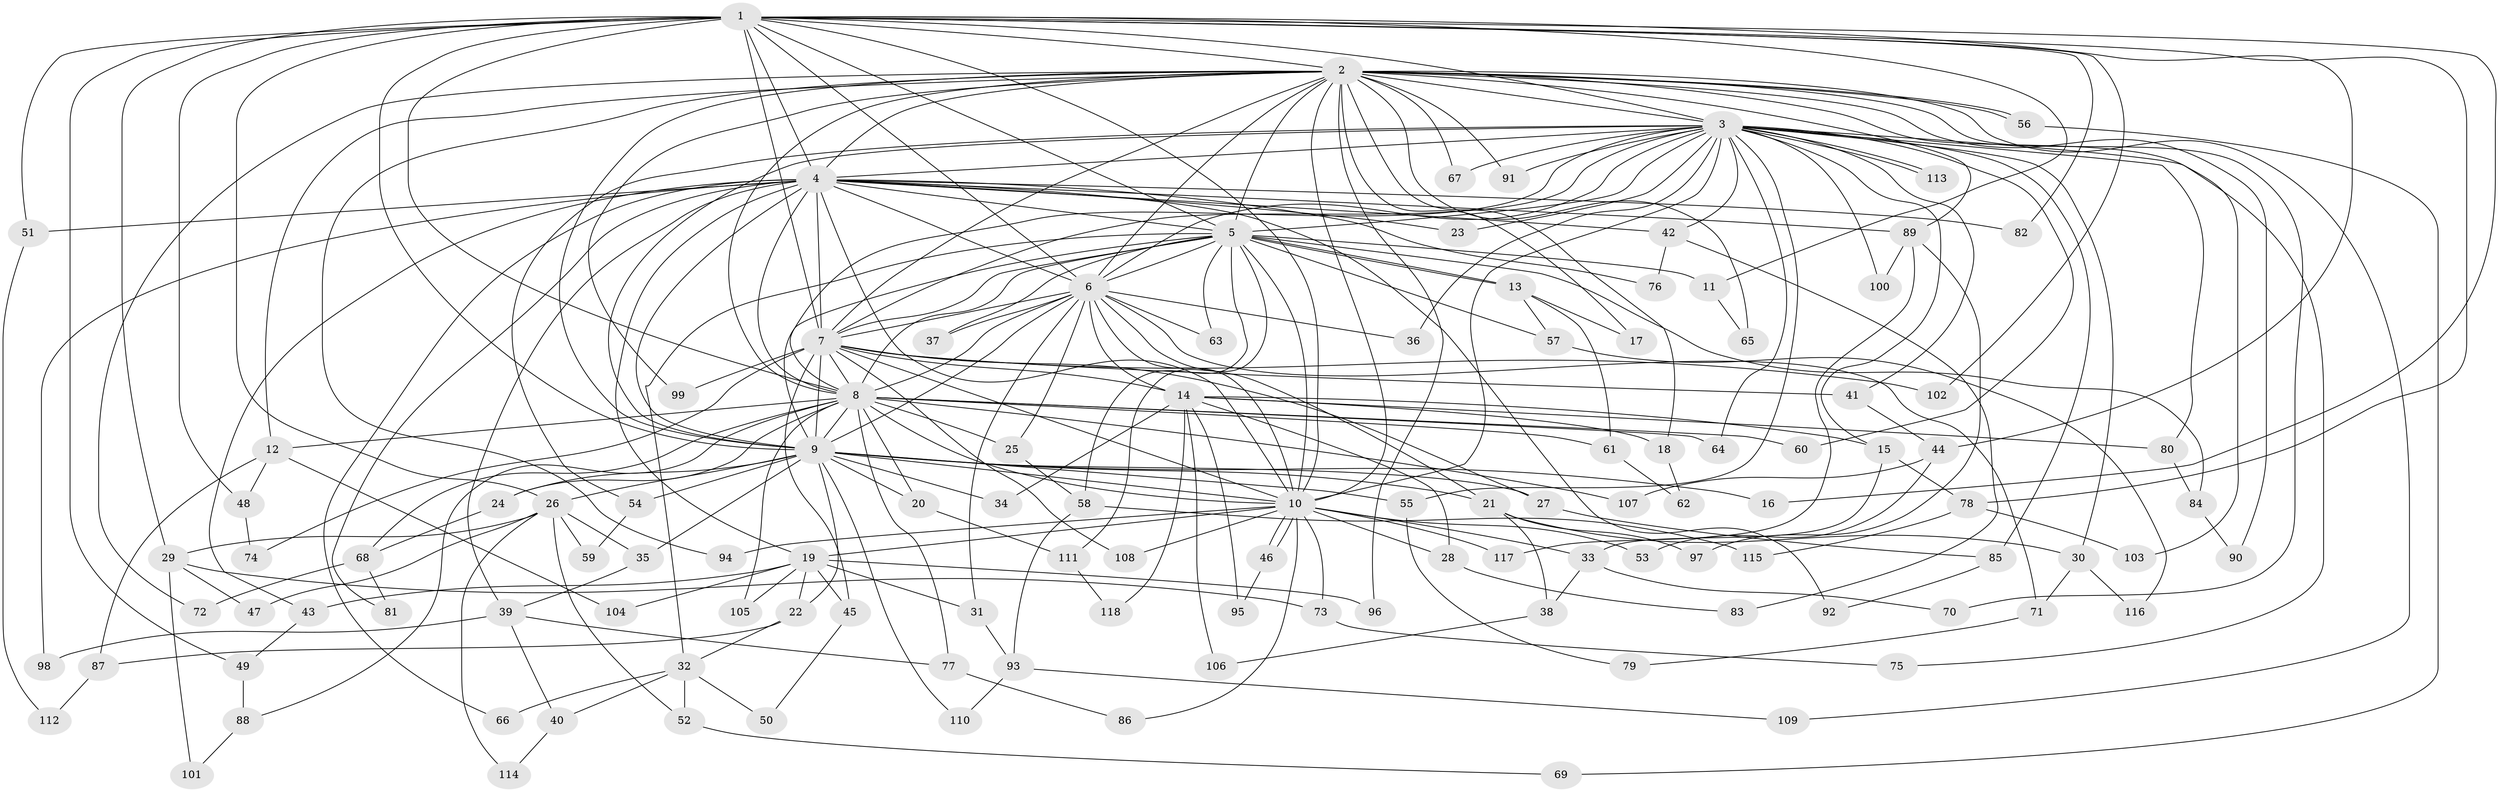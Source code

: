 // Generated by graph-tools (version 1.1) at 2025/49/03/09/25 03:49:28]
// undirected, 118 vertices, 261 edges
graph export_dot {
graph [start="1"]
  node [color=gray90,style=filled];
  1;
  2;
  3;
  4;
  5;
  6;
  7;
  8;
  9;
  10;
  11;
  12;
  13;
  14;
  15;
  16;
  17;
  18;
  19;
  20;
  21;
  22;
  23;
  24;
  25;
  26;
  27;
  28;
  29;
  30;
  31;
  32;
  33;
  34;
  35;
  36;
  37;
  38;
  39;
  40;
  41;
  42;
  43;
  44;
  45;
  46;
  47;
  48;
  49;
  50;
  51;
  52;
  53;
  54;
  55;
  56;
  57;
  58;
  59;
  60;
  61;
  62;
  63;
  64;
  65;
  66;
  67;
  68;
  69;
  70;
  71;
  72;
  73;
  74;
  75;
  76;
  77;
  78;
  79;
  80;
  81;
  82;
  83;
  84;
  85;
  86;
  87;
  88;
  89;
  90;
  91;
  92;
  93;
  94;
  95;
  96;
  97;
  98;
  99;
  100;
  101;
  102;
  103;
  104;
  105;
  106;
  107;
  108;
  109;
  110;
  111;
  112;
  113;
  114;
  115;
  116;
  117;
  118;
  1 -- 2;
  1 -- 3;
  1 -- 4;
  1 -- 5;
  1 -- 6;
  1 -- 7;
  1 -- 8;
  1 -- 9;
  1 -- 10;
  1 -- 11;
  1 -- 16;
  1 -- 26;
  1 -- 29;
  1 -- 44;
  1 -- 48;
  1 -- 49;
  1 -- 51;
  1 -- 78;
  1 -- 82;
  1 -- 102;
  2 -- 3;
  2 -- 4;
  2 -- 5;
  2 -- 6;
  2 -- 7;
  2 -- 8;
  2 -- 9;
  2 -- 10;
  2 -- 12;
  2 -- 17;
  2 -- 18;
  2 -- 56;
  2 -- 56;
  2 -- 65;
  2 -- 67;
  2 -- 70;
  2 -- 72;
  2 -- 89;
  2 -- 90;
  2 -- 91;
  2 -- 94;
  2 -- 96;
  2 -- 99;
  2 -- 103;
  2 -- 109;
  3 -- 4;
  3 -- 5;
  3 -- 6;
  3 -- 7;
  3 -- 8;
  3 -- 9;
  3 -- 10;
  3 -- 15;
  3 -- 23;
  3 -- 30;
  3 -- 36;
  3 -- 41;
  3 -- 42;
  3 -- 54;
  3 -- 55;
  3 -- 60;
  3 -- 64;
  3 -- 67;
  3 -- 75;
  3 -- 80;
  3 -- 85;
  3 -- 91;
  3 -- 100;
  3 -- 113;
  3 -- 113;
  4 -- 5;
  4 -- 6;
  4 -- 7;
  4 -- 8;
  4 -- 9;
  4 -- 10;
  4 -- 19;
  4 -- 23;
  4 -- 39;
  4 -- 42;
  4 -- 43;
  4 -- 51;
  4 -- 66;
  4 -- 76;
  4 -- 81;
  4 -- 82;
  4 -- 89;
  4 -- 92;
  4 -- 98;
  5 -- 6;
  5 -- 7;
  5 -- 8;
  5 -- 9;
  5 -- 10;
  5 -- 11;
  5 -- 13;
  5 -- 13;
  5 -- 32;
  5 -- 37;
  5 -- 57;
  5 -- 58;
  5 -- 63;
  5 -- 84;
  5 -- 111;
  6 -- 7;
  6 -- 8;
  6 -- 9;
  6 -- 10;
  6 -- 14;
  6 -- 21;
  6 -- 25;
  6 -- 31;
  6 -- 36;
  6 -- 37;
  6 -- 63;
  6 -- 71;
  7 -- 8;
  7 -- 9;
  7 -- 10;
  7 -- 14;
  7 -- 27;
  7 -- 41;
  7 -- 45;
  7 -- 74;
  7 -- 99;
  7 -- 102;
  7 -- 108;
  8 -- 9;
  8 -- 10;
  8 -- 12;
  8 -- 20;
  8 -- 24;
  8 -- 25;
  8 -- 60;
  8 -- 61;
  8 -- 64;
  8 -- 68;
  8 -- 77;
  8 -- 88;
  8 -- 105;
  8 -- 107;
  9 -- 10;
  9 -- 16;
  9 -- 20;
  9 -- 21;
  9 -- 22;
  9 -- 24;
  9 -- 26;
  9 -- 27;
  9 -- 34;
  9 -- 35;
  9 -- 54;
  9 -- 55;
  9 -- 110;
  10 -- 19;
  10 -- 28;
  10 -- 33;
  10 -- 46;
  10 -- 46;
  10 -- 53;
  10 -- 73;
  10 -- 86;
  10 -- 94;
  10 -- 108;
  10 -- 117;
  11 -- 65;
  12 -- 48;
  12 -- 87;
  12 -- 104;
  13 -- 17;
  13 -- 57;
  13 -- 61;
  14 -- 15;
  14 -- 18;
  14 -- 28;
  14 -- 34;
  14 -- 80;
  14 -- 95;
  14 -- 106;
  14 -- 118;
  15 -- 33;
  15 -- 78;
  18 -- 62;
  19 -- 22;
  19 -- 31;
  19 -- 43;
  19 -- 45;
  19 -- 96;
  19 -- 104;
  19 -- 105;
  20 -- 111;
  21 -- 30;
  21 -- 38;
  21 -- 97;
  22 -- 32;
  22 -- 87;
  24 -- 68;
  25 -- 58;
  26 -- 29;
  26 -- 35;
  26 -- 47;
  26 -- 52;
  26 -- 59;
  26 -- 114;
  27 -- 85;
  28 -- 83;
  29 -- 47;
  29 -- 73;
  29 -- 101;
  30 -- 71;
  30 -- 116;
  31 -- 93;
  32 -- 40;
  32 -- 50;
  32 -- 52;
  32 -- 66;
  33 -- 38;
  33 -- 70;
  35 -- 39;
  38 -- 106;
  39 -- 40;
  39 -- 77;
  39 -- 98;
  40 -- 114;
  41 -- 44;
  42 -- 76;
  42 -- 83;
  43 -- 49;
  44 -- 53;
  44 -- 107;
  45 -- 50;
  46 -- 95;
  48 -- 74;
  49 -- 88;
  51 -- 112;
  52 -- 69;
  54 -- 59;
  55 -- 79;
  56 -- 69;
  57 -- 116;
  58 -- 93;
  58 -- 115;
  61 -- 62;
  68 -- 72;
  68 -- 81;
  71 -- 79;
  73 -- 75;
  77 -- 86;
  78 -- 103;
  78 -- 115;
  80 -- 84;
  84 -- 90;
  85 -- 92;
  87 -- 112;
  88 -- 101;
  89 -- 97;
  89 -- 100;
  89 -- 117;
  93 -- 109;
  93 -- 110;
  111 -- 118;
}
